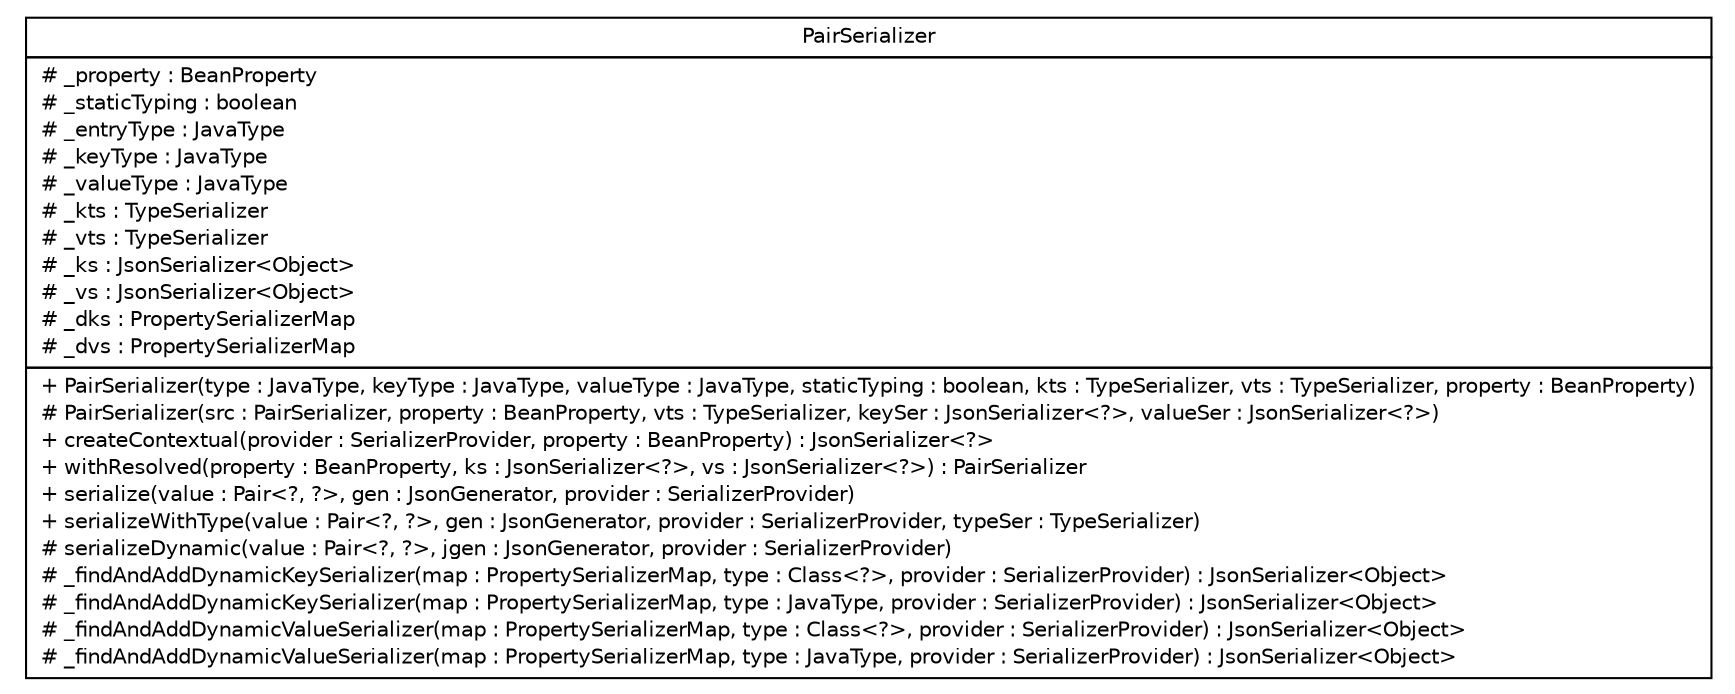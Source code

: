 #!/usr/local/bin/dot
#
# Class diagram 
# Generated by UMLGraph version R5_6-24-gf6e263 (http://www.umlgraph.org/)
#

digraph G {
	edge [fontname="Helvetica",fontsize=10,labelfontname="Helvetica",labelfontsize=10];
	node [fontname="Helvetica",fontsize=10,shape=plaintext];
	nodesep=0.25;
	ranksep=0.5;
	// top.infra.jackson2.ser.PairSerializer
	c67 [label=<<table title="top.infra.jackson2.ser.PairSerializer" border="0" cellborder="1" cellspacing="0" cellpadding="2" port="p" href="./PairSerializer.html">
		<tr><td><table border="0" cellspacing="0" cellpadding="1">
<tr><td align="center" balign="center"> PairSerializer </td></tr>
		</table></td></tr>
		<tr><td><table border="0" cellspacing="0" cellpadding="1">
<tr><td align="left" balign="left"> # _property : BeanProperty </td></tr>
<tr><td align="left" balign="left"> # _staticTyping : boolean </td></tr>
<tr><td align="left" balign="left"> # _entryType : JavaType </td></tr>
<tr><td align="left" balign="left"> # _keyType : JavaType </td></tr>
<tr><td align="left" balign="left"> # _valueType : JavaType </td></tr>
<tr><td align="left" balign="left"> # _kts : TypeSerializer </td></tr>
<tr><td align="left" balign="left"> # _vts : TypeSerializer </td></tr>
<tr><td align="left" balign="left"> # _ks : JsonSerializer&lt;Object&gt; </td></tr>
<tr><td align="left" balign="left"> # _vs : JsonSerializer&lt;Object&gt; </td></tr>
<tr><td align="left" balign="left"> # _dks : PropertySerializerMap </td></tr>
<tr><td align="left" balign="left"> # _dvs : PropertySerializerMap </td></tr>
		</table></td></tr>
		<tr><td><table border="0" cellspacing="0" cellpadding="1">
<tr><td align="left" balign="left"> + PairSerializer(type : JavaType, keyType : JavaType, valueType : JavaType, staticTyping : boolean, kts : TypeSerializer, vts : TypeSerializer, property : BeanProperty) </td></tr>
<tr><td align="left" balign="left"> # PairSerializer(src : PairSerializer, property : BeanProperty, vts : TypeSerializer, keySer : JsonSerializer&lt;?&gt;, valueSer : JsonSerializer&lt;?&gt;) </td></tr>
<tr><td align="left" balign="left"> + createContextual(provider : SerializerProvider, property : BeanProperty) : JsonSerializer&lt;?&gt; </td></tr>
<tr><td align="left" balign="left"> + withResolved(property : BeanProperty, ks : JsonSerializer&lt;?&gt;, vs : JsonSerializer&lt;?&gt;) : PairSerializer </td></tr>
<tr><td align="left" balign="left"> + serialize(value : Pair&lt;?, ?&gt;, gen : JsonGenerator, provider : SerializerProvider) </td></tr>
<tr><td align="left" balign="left"> + serializeWithType(value : Pair&lt;?, ?&gt;, gen : JsonGenerator, provider : SerializerProvider, typeSer : TypeSerializer) </td></tr>
<tr><td align="left" balign="left"> # serializeDynamic(value : Pair&lt;?, ?&gt;, jgen : JsonGenerator, provider : SerializerProvider) </td></tr>
<tr><td align="left" balign="left"> # _findAndAddDynamicKeySerializer(map : PropertySerializerMap, type : Class&lt;?&gt;, provider : SerializerProvider) : JsonSerializer&lt;Object&gt; </td></tr>
<tr><td align="left" balign="left"> # _findAndAddDynamicKeySerializer(map : PropertySerializerMap, type : JavaType, provider : SerializerProvider) : JsonSerializer&lt;Object&gt; </td></tr>
<tr><td align="left" balign="left"> # _findAndAddDynamicValueSerializer(map : PropertySerializerMap, type : Class&lt;?&gt;, provider : SerializerProvider) : JsonSerializer&lt;Object&gt; </td></tr>
<tr><td align="left" balign="left"> # _findAndAddDynamicValueSerializer(map : PropertySerializerMap, type : JavaType, provider : SerializerProvider) : JsonSerializer&lt;Object&gt; </td></tr>
		</table></td></tr>
		</table>>, URL="./PairSerializer.html", fontname="Helvetica", fontcolor="black", fontsize=10.0];
}

